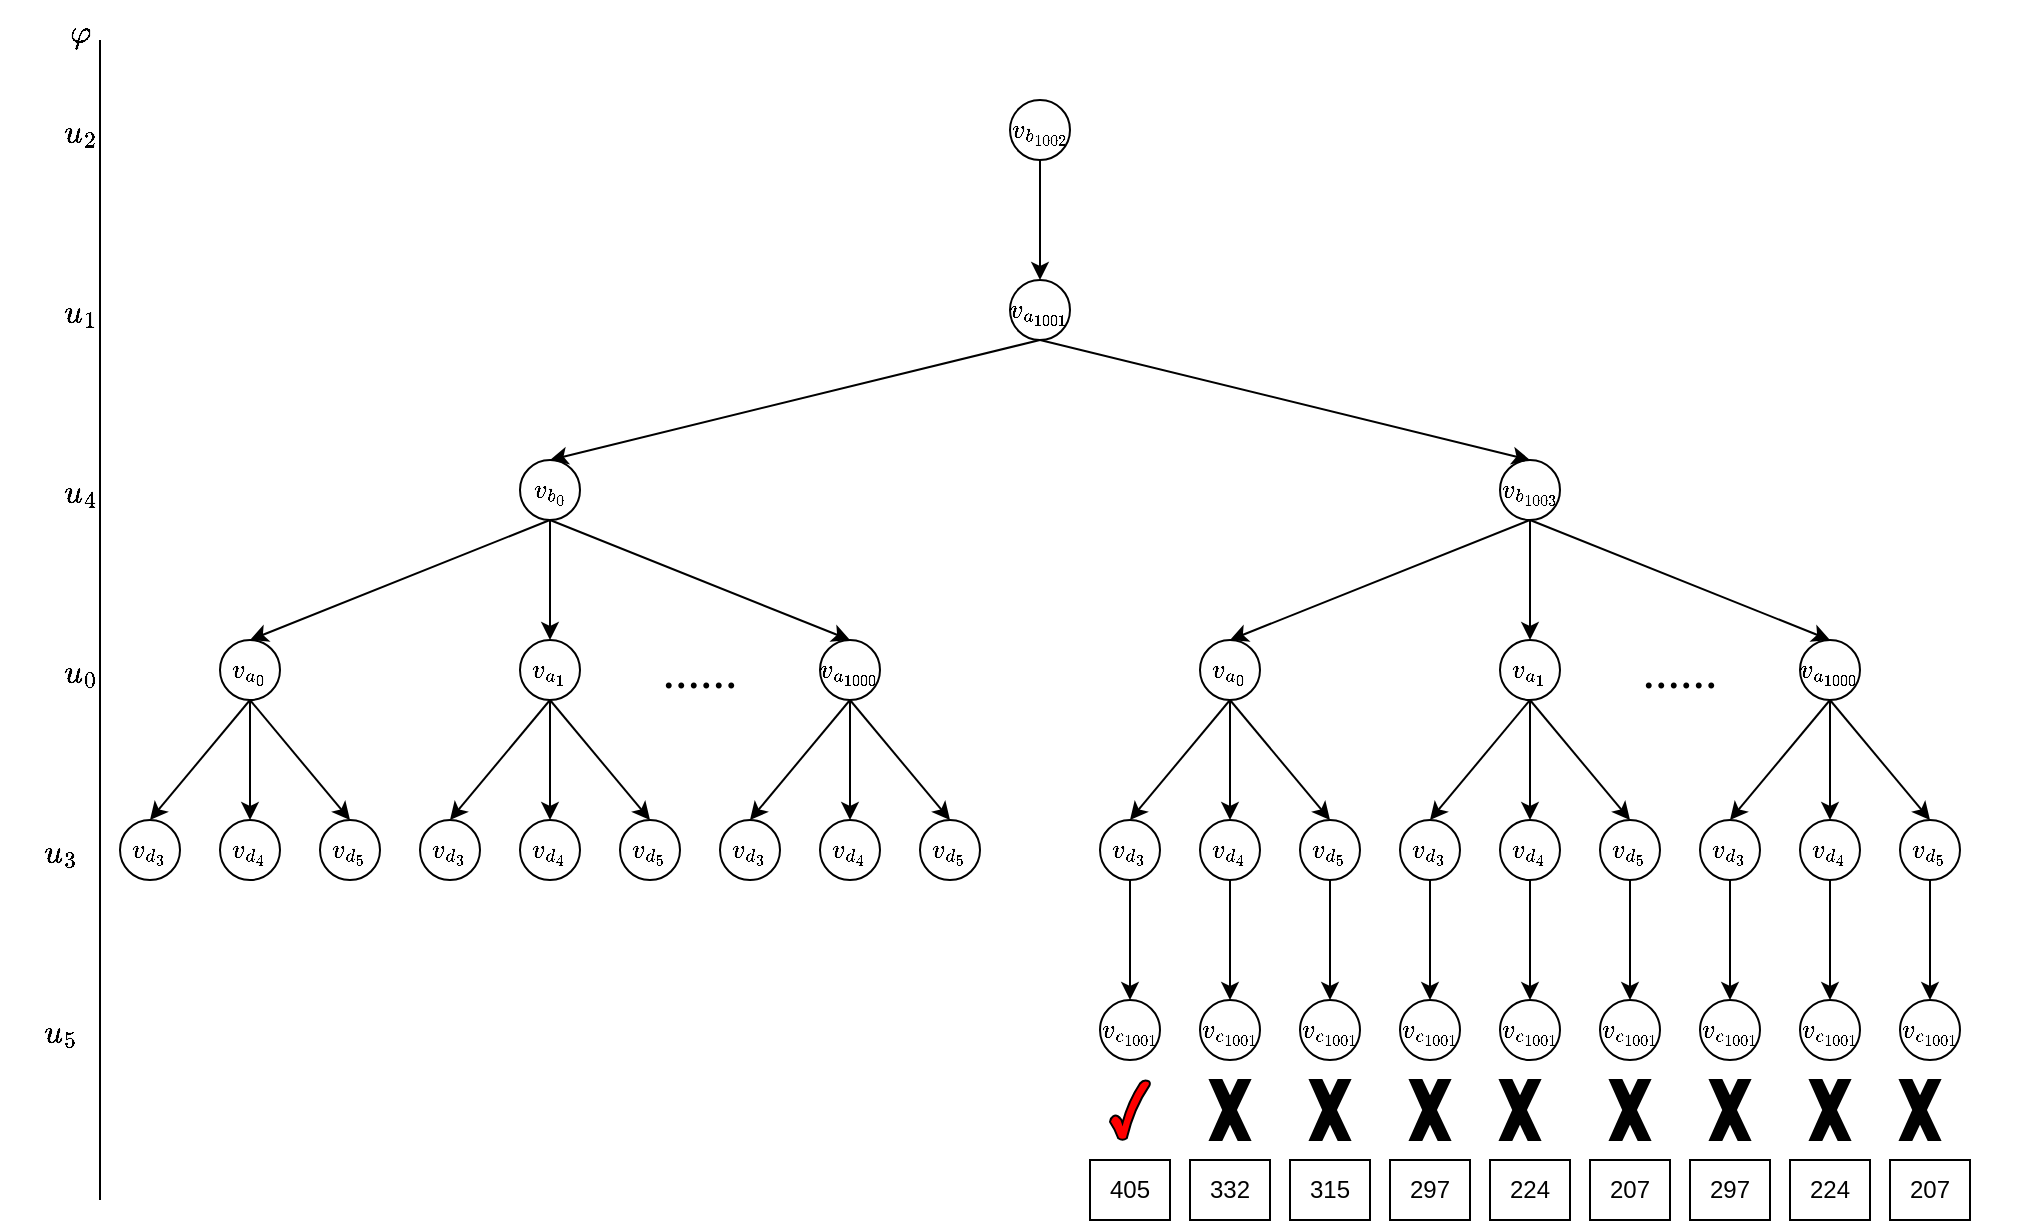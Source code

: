 <mxfile version="21.8.0" type="github">
  <diagram name="第 1 页" id="vKR55up7a1EwakZo14iR">
    <mxGraphModel dx="1026" dy="598" grid="1" gridSize="10" guides="1" tooltips="1" connect="1" arrows="1" fold="1" page="1" pageScale="1" pageWidth="1169" pageHeight="1654" math="1" shadow="0">
      <root>
        <mxCell id="0" />
        <mxCell id="1" parent="0" />
        <mxCell id="GVi7EbdyDjWJ4DMnfTLp-70" value="" style="endArrow=none;html=1;rounded=0;" parent="1" edge="1">
          <mxGeometry width="50" height="50" relative="1" as="geometry">
            <mxPoint x="50" y="660" as="sourcePoint" />
            <mxPoint x="50" y="80" as="targetPoint" />
          </mxGeometry>
        </mxCell>
        <mxCell id="GVi7EbdyDjWJ4DMnfTLp-71" value="$$\varphi$$" style="text;html=1;strokeColor=none;fillColor=none;align=center;verticalAlign=middle;whiteSpace=wrap;rounded=0;fontFamily=Times New Roman;fontSize=16;" parent="1" vertex="1">
          <mxGeometry x="10" y="60" width="60" height="30" as="geometry" />
        </mxCell>
        <mxCell id="GVi7EbdyDjWJ4DMnfTLp-72" value="$$u_2$$" style="text;html=1;strokeColor=none;fillColor=none;align=center;verticalAlign=middle;whiteSpace=wrap;rounded=0;fontFamily=Times New Roman;fontSize=16;" parent="1" vertex="1">
          <mxGeometry x="10" y="110" width="60" height="30" as="geometry" />
        </mxCell>
        <mxCell id="GVi7EbdyDjWJ4DMnfTLp-73" value="$$u_1$$" style="text;html=1;strokeColor=none;fillColor=none;align=center;verticalAlign=middle;whiteSpace=wrap;rounded=0;fontFamily=Times New Roman;fontSize=16;" parent="1" vertex="1">
          <mxGeometry x="10" y="200" width="60" height="30" as="geometry" />
        </mxCell>
        <mxCell id="GVi7EbdyDjWJ4DMnfTLp-74" value="$$u_4$$" style="text;html=1;strokeColor=none;fillColor=none;align=center;verticalAlign=middle;whiteSpace=wrap;rounded=0;fontFamily=Times New Roman;fontSize=16;" parent="1" vertex="1">
          <mxGeometry x="10" y="290" width="60" height="30" as="geometry" />
        </mxCell>
        <mxCell id="GVi7EbdyDjWJ4DMnfTLp-76" value="$$u_3$$" style="text;html=1;strokeColor=none;fillColor=none;align=center;verticalAlign=middle;whiteSpace=wrap;rounded=0;fontFamily=Times New Roman;fontSize=16;" parent="1" vertex="1">
          <mxGeometry y="470" width="60" height="30" as="geometry" />
        </mxCell>
        <mxCell id="GVi7EbdyDjWJ4DMnfTLp-77" value="$$u_5$$" style="text;html=1;strokeColor=none;fillColor=none;align=center;verticalAlign=middle;whiteSpace=wrap;rounded=0;fontFamily=Times New Roman;fontSize=16;" parent="1" vertex="1">
          <mxGeometry y="560" width="60" height="30" as="geometry" />
        </mxCell>
        <mxCell id="GVi7EbdyDjWJ4DMnfTLp-199" style="edgeStyle=none;shape=connector;rounded=0;orthogonalLoop=1;jettySize=auto;html=1;exitX=0.5;exitY=0;exitDx=0;exitDy=0;labelBackgroundColor=default;strokeColor=default;align=center;verticalAlign=middle;fontFamily=Helvetica;fontSize=11;fontColor=default;endArrow=classic;" parent="1" edge="1">
          <mxGeometry relative="1" as="geometry">
            <mxPoint x="436.5" y="120" as="sourcePoint" />
            <mxPoint x="436.5" y="120" as="targetPoint" />
          </mxGeometry>
        </mxCell>
        <mxCell id="GVi7EbdyDjWJ4DMnfTLp-254" style="edgeStyle=none;shape=connector;rounded=0;orthogonalLoop=1;jettySize=auto;html=1;exitX=0.5;exitY=1;exitDx=0;exitDy=0;entryX=0.5;entryY=0;entryDx=0;entryDy=0;labelBackgroundColor=default;strokeColor=default;align=center;verticalAlign=middle;fontFamily=Helvetica;fontSize=11;fontColor=default;endArrow=classic;" parent="1" source="GVi7EbdyDjWJ4DMnfTLp-218" target="GVi7EbdyDjWJ4DMnfTLp-251" edge="1">
          <mxGeometry relative="1" as="geometry" />
        </mxCell>
        <mxCell id="GVi7EbdyDjWJ4DMnfTLp-218" value="$$v_{b_{1002}}$$" style="ellipse;whiteSpace=wrap;html=1;aspect=fixed;fontFamily=Helvetica;fontSize=11;fontColor=default;" parent="1" vertex="1">
          <mxGeometry x="505" y="110" width="30" height="30" as="geometry" />
        </mxCell>
        <mxCell id="GVi7EbdyDjWJ4DMnfTLp-266" style="edgeStyle=none;shape=connector;rounded=0;orthogonalLoop=1;jettySize=auto;html=1;exitX=0.5;exitY=1;exitDx=0;exitDy=0;entryX=0.5;entryY=0;entryDx=0;entryDy=0;labelBackgroundColor=default;strokeColor=default;align=center;verticalAlign=middle;fontFamily=Helvetica;fontSize=11;fontColor=default;endArrow=classic;" parent="1" source="GVi7EbdyDjWJ4DMnfTLp-223" target="GVi7EbdyDjWJ4DMnfTLp-224" edge="1">
          <mxGeometry relative="1" as="geometry" />
        </mxCell>
        <mxCell id="GVi7EbdyDjWJ4DMnfTLp-267" style="edgeStyle=none;shape=connector;rounded=0;orthogonalLoop=1;jettySize=auto;html=1;exitX=0.5;exitY=1;exitDx=0;exitDy=0;labelBackgroundColor=default;strokeColor=default;align=center;verticalAlign=middle;fontFamily=Helvetica;fontSize=11;fontColor=default;endArrow=classic;" parent="1" source="GVi7EbdyDjWJ4DMnfTLp-223" target="GVi7EbdyDjWJ4DMnfTLp-225" edge="1">
          <mxGeometry relative="1" as="geometry" />
        </mxCell>
        <mxCell id="GVi7EbdyDjWJ4DMnfTLp-268" style="edgeStyle=none;shape=connector;rounded=0;orthogonalLoop=1;jettySize=auto;html=1;exitX=0.5;exitY=1;exitDx=0;exitDy=0;entryX=0.5;entryY=0;entryDx=0;entryDy=0;labelBackgroundColor=default;strokeColor=default;align=center;verticalAlign=middle;fontFamily=Helvetica;fontSize=11;fontColor=default;endArrow=classic;" parent="1" source="GVi7EbdyDjWJ4DMnfTLp-223" target="GVi7EbdyDjWJ4DMnfTLp-246" edge="1">
          <mxGeometry relative="1" as="geometry" />
        </mxCell>
        <mxCell id="GVi7EbdyDjWJ4DMnfTLp-223" value="$$v_{b_{0}}$$" style="ellipse;whiteSpace=wrap;html=1;aspect=fixed;fontFamily=Helvetica;fontSize=11;fontColor=default;" parent="1" vertex="1">
          <mxGeometry x="260" y="290" width="30" height="30" as="geometry" />
        </mxCell>
        <mxCell id="GVi7EbdyDjWJ4DMnfTLp-272" style="edgeStyle=none;shape=connector;rounded=0;orthogonalLoop=1;jettySize=auto;html=1;exitX=0.5;exitY=1;exitDx=0;exitDy=0;entryX=0.5;entryY=0;entryDx=0;entryDy=0;labelBackgroundColor=default;strokeColor=default;align=center;verticalAlign=middle;fontFamily=Helvetica;fontSize=11;fontColor=default;endArrow=classic;" parent="1" source="GVi7EbdyDjWJ4DMnfTLp-224" target="GVi7EbdyDjWJ4DMnfTLp-226" edge="1">
          <mxGeometry relative="1" as="geometry" />
        </mxCell>
        <mxCell id="GVi7EbdyDjWJ4DMnfTLp-273" style="edgeStyle=none;shape=connector;rounded=0;orthogonalLoop=1;jettySize=auto;html=1;exitX=0.5;exitY=1;exitDx=0;exitDy=0;entryX=0.5;entryY=0;entryDx=0;entryDy=0;labelBackgroundColor=default;strokeColor=default;align=center;verticalAlign=middle;fontFamily=Helvetica;fontSize=11;fontColor=default;endArrow=classic;" parent="1" source="GVi7EbdyDjWJ4DMnfTLp-224" target="GVi7EbdyDjWJ4DMnfTLp-227" edge="1">
          <mxGeometry relative="1" as="geometry" />
        </mxCell>
        <mxCell id="GVi7EbdyDjWJ4DMnfTLp-274" style="edgeStyle=none;shape=connector;rounded=0;orthogonalLoop=1;jettySize=auto;html=1;exitX=0.5;exitY=1;exitDx=0;exitDy=0;entryX=0.5;entryY=0;entryDx=0;entryDy=0;labelBackgroundColor=default;strokeColor=default;align=center;verticalAlign=middle;fontFamily=Helvetica;fontSize=11;fontColor=default;endArrow=classic;" parent="1" source="GVi7EbdyDjWJ4DMnfTLp-224" target="GVi7EbdyDjWJ4DMnfTLp-228" edge="1">
          <mxGeometry relative="1" as="geometry" />
        </mxCell>
        <mxCell id="GVi7EbdyDjWJ4DMnfTLp-224" value="$$v_{a_{0}}$$" style="ellipse;whiteSpace=wrap;html=1;aspect=fixed;fontFamily=Helvetica;fontSize=11;fontColor=default;" parent="1" vertex="1">
          <mxGeometry x="110" y="380" width="30" height="30" as="geometry" />
        </mxCell>
        <mxCell id="GVi7EbdyDjWJ4DMnfTLp-275" style="edgeStyle=none;shape=connector;rounded=0;orthogonalLoop=1;jettySize=auto;html=1;exitX=0.5;exitY=1;exitDx=0;exitDy=0;entryX=0.5;entryY=0;entryDx=0;entryDy=0;labelBackgroundColor=default;strokeColor=default;align=center;verticalAlign=middle;fontFamily=Helvetica;fontSize=11;fontColor=default;endArrow=classic;" parent="1" source="GVi7EbdyDjWJ4DMnfTLp-225" target="GVi7EbdyDjWJ4DMnfTLp-229" edge="1">
          <mxGeometry relative="1" as="geometry" />
        </mxCell>
        <mxCell id="GVi7EbdyDjWJ4DMnfTLp-276" style="edgeStyle=none;shape=connector;rounded=0;orthogonalLoop=1;jettySize=auto;html=1;exitX=0.5;exitY=1;exitDx=0;exitDy=0;entryX=0.5;entryY=0;entryDx=0;entryDy=0;labelBackgroundColor=default;strokeColor=default;align=center;verticalAlign=middle;fontFamily=Helvetica;fontSize=11;fontColor=default;endArrow=classic;" parent="1" source="GVi7EbdyDjWJ4DMnfTLp-225" target="GVi7EbdyDjWJ4DMnfTLp-232" edge="1">
          <mxGeometry relative="1" as="geometry" />
        </mxCell>
        <mxCell id="GVi7EbdyDjWJ4DMnfTLp-277" style="edgeStyle=none;shape=connector;rounded=0;orthogonalLoop=1;jettySize=auto;html=1;exitX=0.5;exitY=1;exitDx=0;exitDy=0;entryX=0.5;entryY=0;entryDx=0;entryDy=0;labelBackgroundColor=default;strokeColor=default;align=center;verticalAlign=middle;fontFamily=Helvetica;fontSize=11;fontColor=default;endArrow=classic;" parent="1" source="GVi7EbdyDjWJ4DMnfTLp-225" target="GVi7EbdyDjWJ4DMnfTLp-233" edge="1">
          <mxGeometry relative="1" as="geometry" />
        </mxCell>
        <mxCell id="GVi7EbdyDjWJ4DMnfTLp-225" value="$$v_{a_{1}}$$" style="ellipse;whiteSpace=wrap;html=1;aspect=fixed;fontFamily=Helvetica;fontSize=11;fontColor=default;" parent="1" vertex="1">
          <mxGeometry x="260" y="380" width="30" height="30" as="geometry" />
        </mxCell>
        <mxCell id="GVi7EbdyDjWJ4DMnfTLp-226" value="$$v_{d_{3}}$$" style="ellipse;whiteSpace=wrap;html=1;aspect=fixed;fontFamily=Helvetica;fontSize=11;fontColor=default;" parent="1" vertex="1">
          <mxGeometry x="60" y="470" width="30" height="30" as="geometry" />
        </mxCell>
        <mxCell id="GVi7EbdyDjWJ4DMnfTLp-227" value="$$v_{d_{4}}$$" style="ellipse;whiteSpace=wrap;html=1;aspect=fixed;fontFamily=Helvetica;fontSize=11;fontColor=default;" parent="1" vertex="1">
          <mxGeometry x="110" y="470" width="30" height="30" as="geometry" />
        </mxCell>
        <mxCell id="GVi7EbdyDjWJ4DMnfTLp-228" value="$$v_{d_{5}}$$" style="ellipse;whiteSpace=wrap;html=1;aspect=fixed;fontFamily=Helvetica;fontSize=11;fontColor=default;" parent="1" vertex="1">
          <mxGeometry x="160" y="470" width="30" height="30" as="geometry" />
        </mxCell>
        <mxCell id="GVi7EbdyDjWJ4DMnfTLp-229" value="$$v_{d_{3}}$$" style="ellipse;whiteSpace=wrap;html=1;aspect=fixed;fontFamily=Helvetica;fontSize=11;fontColor=default;" parent="1" vertex="1">
          <mxGeometry x="210" y="470" width="30" height="30" as="geometry" />
        </mxCell>
        <mxCell id="GVi7EbdyDjWJ4DMnfTLp-232" value="$$v_{d_{4}}$$" style="ellipse;whiteSpace=wrap;html=1;aspect=fixed;fontFamily=Helvetica;fontSize=11;fontColor=default;" parent="1" vertex="1">
          <mxGeometry x="260" y="470" width="30" height="30" as="geometry" />
        </mxCell>
        <mxCell id="GVi7EbdyDjWJ4DMnfTLp-233" value="$$v_{d_{5}}$$" style="ellipse;whiteSpace=wrap;html=1;aspect=fixed;fontFamily=Helvetica;fontSize=11;fontColor=default;" parent="1" vertex="1">
          <mxGeometry x="310" y="470" width="30" height="30" as="geometry" />
        </mxCell>
        <mxCell id="GVi7EbdyDjWJ4DMnfTLp-234" value="$$v_{d_{3}}$$" style="ellipse;whiteSpace=wrap;html=1;aspect=fixed;fontFamily=Helvetica;fontSize=11;fontColor=default;" parent="1" vertex="1">
          <mxGeometry x="360" y="470" width="30" height="30" as="geometry" />
        </mxCell>
        <mxCell id="GVi7EbdyDjWJ4DMnfTLp-235" value="$$v_{d_{4}}$$" style="ellipse;whiteSpace=wrap;html=1;aspect=fixed;fontFamily=Helvetica;fontSize=11;fontColor=default;" parent="1" vertex="1">
          <mxGeometry x="410" y="470" width="30" height="30" as="geometry" />
        </mxCell>
        <mxCell id="GVi7EbdyDjWJ4DMnfTLp-236" value="$$v_{d_{5}}$$" style="ellipse;whiteSpace=wrap;html=1;aspect=fixed;fontFamily=Helvetica;fontSize=11;fontColor=default;" parent="1" vertex="1">
          <mxGeometry x="460" y="470" width="30" height="30" as="geometry" />
        </mxCell>
        <mxCell id="GVi7EbdyDjWJ4DMnfTLp-290" style="edgeStyle=none;shape=connector;rounded=0;orthogonalLoop=1;jettySize=auto;html=1;exitX=0.5;exitY=1;exitDx=0;exitDy=0;entryX=0.5;entryY=0;entryDx=0;entryDy=0;labelBackgroundColor=default;strokeColor=default;align=center;verticalAlign=middle;fontFamily=Helvetica;fontSize=11;fontColor=default;endArrow=classic;" parent="1" source="GVi7EbdyDjWJ4DMnfTLp-237" target="GVi7EbdyDjWJ4DMnfTLp-257" edge="1">
          <mxGeometry relative="1" as="geometry" />
        </mxCell>
        <mxCell id="GVi7EbdyDjWJ4DMnfTLp-237" value="$$v_{d_{3}}$$" style="ellipse;whiteSpace=wrap;html=1;aspect=fixed;fontFamily=Helvetica;fontSize=11;fontColor=default;" parent="1" vertex="1">
          <mxGeometry x="550" y="470" width="30" height="30" as="geometry" />
        </mxCell>
        <mxCell id="GVi7EbdyDjWJ4DMnfTLp-291" style="edgeStyle=none;shape=connector;rounded=0;orthogonalLoop=1;jettySize=auto;html=1;exitX=0.5;exitY=1;exitDx=0;exitDy=0;entryX=0.5;entryY=0;entryDx=0;entryDy=0;labelBackgroundColor=default;strokeColor=default;align=center;verticalAlign=middle;fontFamily=Helvetica;fontSize=11;fontColor=default;endArrow=classic;" parent="1" source="GVi7EbdyDjWJ4DMnfTLp-238" target="GVi7EbdyDjWJ4DMnfTLp-258" edge="1">
          <mxGeometry relative="1" as="geometry" />
        </mxCell>
        <mxCell id="GVi7EbdyDjWJ4DMnfTLp-238" value="$$v_{d_{4}}$$" style="ellipse;whiteSpace=wrap;html=1;aspect=fixed;fontFamily=Helvetica;fontSize=11;fontColor=default;" parent="1" vertex="1">
          <mxGeometry x="600" y="470" width="30" height="30" as="geometry" />
        </mxCell>
        <mxCell id="GVi7EbdyDjWJ4DMnfTLp-292" style="edgeStyle=none;shape=connector;rounded=0;orthogonalLoop=1;jettySize=auto;html=1;exitX=0.5;exitY=1;exitDx=0;exitDy=0;entryX=0.5;entryY=0;entryDx=0;entryDy=0;labelBackgroundColor=default;strokeColor=default;align=center;verticalAlign=middle;fontFamily=Helvetica;fontSize=11;fontColor=default;endArrow=classic;" parent="1" source="GVi7EbdyDjWJ4DMnfTLp-239" target="GVi7EbdyDjWJ4DMnfTLp-259" edge="1">
          <mxGeometry relative="1" as="geometry" />
        </mxCell>
        <mxCell id="GVi7EbdyDjWJ4DMnfTLp-239" value="$$v_{d_{5}}$$" style="ellipse;whiteSpace=wrap;html=1;aspect=fixed;fontFamily=Helvetica;fontSize=11;fontColor=default;" parent="1" vertex="1">
          <mxGeometry x="650" y="470" width="30" height="30" as="geometry" />
        </mxCell>
        <mxCell id="GVi7EbdyDjWJ4DMnfTLp-293" style="edgeStyle=none;shape=connector;rounded=0;orthogonalLoop=1;jettySize=auto;html=1;exitX=0.5;exitY=1;exitDx=0;exitDy=0;entryX=0.5;entryY=0;entryDx=0;entryDy=0;labelBackgroundColor=default;strokeColor=default;align=center;verticalAlign=middle;fontFamily=Helvetica;fontSize=11;fontColor=default;endArrow=classic;" parent="1" source="GVi7EbdyDjWJ4DMnfTLp-240" target="GVi7EbdyDjWJ4DMnfTLp-260" edge="1">
          <mxGeometry relative="1" as="geometry" />
        </mxCell>
        <mxCell id="GVi7EbdyDjWJ4DMnfTLp-240" value="$$v_{d_{3}}$$" style="ellipse;whiteSpace=wrap;html=1;aspect=fixed;fontFamily=Helvetica;fontSize=11;fontColor=default;" parent="1" vertex="1">
          <mxGeometry x="700" y="470" width="30" height="30" as="geometry" />
        </mxCell>
        <mxCell id="GVi7EbdyDjWJ4DMnfTLp-294" style="edgeStyle=none;shape=connector;rounded=0;orthogonalLoop=1;jettySize=auto;html=1;exitX=0.5;exitY=1;exitDx=0;exitDy=0;entryX=0.5;entryY=0;entryDx=0;entryDy=0;labelBackgroundColor=default;strokeColor=default;align=center;verticalAlign=middle;fontFamily=Helvetica;fontSize=11;fontColor=default;endArrow=classic;" parent="1" source="GVi7EbdyDjWJ4DMnfTLp-241" target="GVi7EbdyDjWJ4DMnfTLp-261" edge="1">
          <mxGeometry relative="1" as="geometry" />
        </mxCell>
        <mxCell id="GVi7EbdyDjWJ4DMnfTLp-241" value="$$v_{d_{4}}$$" style="ellipse;whiteSpace=wrap;html=1;aspect=fixed;fontFamily=Helvetica;fontSize=11;fontColor=default;" parent="1" vertex="1">
          <mxGeometry x="750" y="470" width="30" height="30" as="geometry" />
        </mxCell>
        <mxCell id="GVi7EbdyDjWJ4DMnfTLp-296" style="edgeStyle=none;shape=connector;rounded=0;orthogonalLoop=1;jettySize=auto;html=1;exitX=0.5;exitY=1;exitDx=0;exitDy=0;entryX=0.5;entryY=0;entryDx=0;entryDy=0;labelBackgroundColor=default;strokeColor=default;align=center;verticalAlign=middle;fontFamily=Helvetica;fontSize=11;fontColor=default;endArrow=classic;" parent="1" source="GVi7EbdyDjWJ4DMnfTLp-242" target="GVi7EbdyDjWJ4DMnfTLp-262" edge="1">
          <mxGeometry relative="1" as="geometry" />
        </mxCell>
        <mxCell id="GVi7EbdyDjWJ4DMnfTLp-242" value="$$v_{d_{5}}$$" style="ellipse;whiteSpace=wrap;html=1;aspect=fixed;fontFamily=Helvetica;fontSize=11;fontColor=default;" parent="1" vertex="1">
          <mxGeometry x="800" y="470" width="30" height="30" as="geometry" />
        </mxCell>
        <mxCell id="GVi7EbdyDjWJ4DMnfTLp-297" style="edgeStyle=none;shape=connector;rounded=0;orthogonalLoop=1;jettySize=auto;html=1;exitX=0.5;exitY=1;exitDx=0;exitDy=0;entryX=0.5;entryY=0;entryDx=0;entryDy=0;labelBackgroundColor=default;strokeColor=default;align=center;verticalAlign=middle;fontFamily=Helvetica;fontSize=11;fontColor=default;endArrow=classic;" parent="1" source="GVi7EbdyDjWJ4DMnfTLp-243" target="GVi7EbdyDjWJ4DMnfTLp-263" edge="1">
          <mxGeometry relative="1" as="geometry" />
        </mxCell>
        <mxCell id="GVi7EbdyDjWJ4DMnfTLp-243" value="$$v_{d_{3}}$$" style="ellipse;whiteSpace=wrap;html=1;aspect=fixed;fontFamily=Helvetica;fontSize=11;fontColor=default;" parent="1" vertex="1">
          <mxGeometry x="850" y="470" width="30" height="30" as="geometry" />
        </mxCell>
        <mxCell id="GVi7EbdyDjWJ4DMnfTLp-298" style="edgeStyle=none;shape=connector;rounded=0;orthogonalLoop=1;jettySize=auto;html=1;exitX=0.5;exitY=1;exitDx=0;exitDy=0;entryX=0.5;entryY=0;entryDx=0;entryDy=0;labelBackgroundColor=default;strokeColor=default;align=center;verticalAlign=middle;fontFamily=Helvetica;fontSize=11;fontColor=default;endArrow=classic;" parent="1" source="GVi7EbdyDjWJ4DMnfTLp-244" target="GVi7EbdyDjWJ4DMnfTLp-264" edge="1">
          <mxGeometry relative="1" as="geometry" />
        </mxCell>
        <mxCell id="GVi7EbdyDjWJ4DMnfTLp-244" value="$$v_{d_{4}}$$" style="ellipse;whiteSpace=wrap;html=1;aspect=fixed;fontFamily=Helvetica;fontSize=11;fontColor=default;" parent="1" vertex="1">
          <mxGeometry x="900" y="470" width="30" height="30" as="geometry" />
        </mxCell>
        <mxCell id="GVi7EbdyDjWJ4DMnfTLp-299" style="edgeStyle=none;shape=connector;rounded=0;orthogonalLoop=1;jettySize=auto;html=1;exitX=0.5;exitY=1;exitDx=0;exitDy=0;entryX=0.5;entryY=0;entryDx=0;entryDy=0;labelBackgroundColor=default;strokeColor=default;align=center;verticalAlign=middle;fontFamily=Helvetica;fontSize=11;fontColor=default;endArrow=classic;" parent="1" source="GVi7EbdyDjWJ4DMnfTLp-245" target="GVi7EbdyDjWJ4DMnfTLp-265" edge="1">
          <mxGeometry relative="1" as="geometry" />
        </mxCell>
        <mxCell id="GVi7EbdyDjWJ4DMnfTLp-245" value="$$v_{d_{5}}$$" style="ellipse;whiteSpace=wrap;html=1;aspect=fixed;fontFamily=Helvetica;fontSize=11;fontColor=default;" parent="1" vertex="1">
          <mxGeometry x="950" y="470" width="30" height="30" as="geometry" />
        </mxCell>
        <mxCell id="GVi7EbdyDjWJ4DMnfTLp-278" style="edgeStyle=none;shape=connector;rounded=0;orthogonalLoop=1;jettySize=auto;html=1;exitX=0.5;exitY=1;exitDx=0;exitDy=0;entryX=0.5;entryY=0;entryDx=0;entryDy=0;labelBackgroundColor=default;strokeColor=default;align=center;verticalAlign=middle;fontFamily=Helvetica;fontSize=11;fontColor=default;endArrow=classic;" parent="1" source="GVi7EbdyDjWJ4DMnfTLp-246" target="GVi7EbdyDjWJ4DMnfTLp-234" edge="1">
          <mxGeometry relative="1" as="geometry" />
        </mxCell>
        <mxCell id="GVi7EbdyDjWJ4DMnfTLp-279" style="edgeStyle=none;shape=connector;rounded=0;orthogonalLoop=1;jettySize=auto;html=1;exitX=0.5;exitY=1;exitDx=0;exitDy=0;entryX=0.5;entryY=0;entryDx=0;entryDy=0;labelBackgroundColor=default;strokeColor=default;align=center;verticalAlign=middle;fontFamily=Helvetica;fontSize=11;fontColor=default;endArrow=classic;" parent="1" source="GVi7EbdyDjWJ4DMnfTLp-246" target="GVi7EbdyDjWJ4DMnfTLp-235" edge="1">
          <mxGeometry relative="1" as="geometry" />
        </mxCell>
        <mxCell id="GVi7EbdyDjWJ4DMnfTLp-280" style="edgeStyle=none;shape=connector;rounded=0;orthogonalLoop=1;jettySize=auto;html=1;exitX=0.5;exitY=1;exitDx=0;exitDy=0;entryX=0.5;entryY=0;entryDx=0;entryDy=0;labelBackgroundColor=default;strokeColor=default;align=center;verticalAlign=middle;fontFamily=Helvetica;fontSize=11;fontColor=default;endArrow=classic;" parent="1" source="GVi7EbdyDjWJ4DMnfTLp-246" target="GVi7EbdyDjWJ4DMnfTLp-236" edge="1">
          <mxGeometry relative="1" as="geometry" />
        </mxCell>
        <mxCell id="GVi7EbdyDjWJ4DMnfTLp-246" value="$$v_{a_{1000}}$$" style="ellipse;whiteSpace=wrap;html=1;aspect=fixed;fontFamily=Helvetica;fontSize=11;fontColor=default;" parent="1" vertex="1">
          <mxGeometry x="410" y="380" width="30" height="30" as="geometry" />
        </mxCell>
        <mxCell id="GVi7EbdyDjWJ4DMnfTLp-281" style="edgeStyle=none;shape=connector;rounded=0;orthogonalLoop=1;jettySize=auto;html=1;exitX=0.5;exitY=1;exitDx=0;exitDy=0;entryX=0.5;entryY=0;entryDx=0;entryDy=0;labelBackgroundColor=default;strokeColor=default;align=center;verticalAlign=middle;fontFamily=Helvetica;fontSize=11;fontColor=default;endArrow=classic;" parent="1" source="GVi7EbdyDjWJ4DMnfTLp-247" target="GVi7EbdyDjWJ4DMnfTLp-237" edge="1">
          <mxGeometry relative="1" as="geometry" />
        </mxCell>
        <mxCell id="GVi7EbdyDjWJ4DMnfTLp-282" style="edgeStyle=none;shape=connector;rounded=0;orthogonalLoop=1;jettySize=auto;html=1;exitX=0.5;exitY=1;exitDx=0;exitDy=0;entryX=0.5;entryY=0;entryDx=0;entryDy=0;labelBackgroundColor=default;strokeColor=default;align=center;verticalAlign=middle;fontFamily=Helvetica;fontSize=11;fontColor=default;endArrow=classic;" parent="1" source="GVi7EbdyDjWJ4DMnfTLp-247" target="GVi7EbdyDjWJ4DMnfTLp-238" edge="1">
          <mxGeometry relative="1" as="geometry" />
        </mxCell>
        <mxCell id="GVi7EbdyDjWJ4DMnfTLp-283" style="edgeStyle=none;shape=connector;rounded=0;orthogonalLoop=1;jettySize=auto;html=1;exitX=0.5;exitY=1;exitDx=0;exitDy=0;entryX=0.5;entryY=0;entryDx=0;entryDy=0;labelBackgroundColor=default;strokeColor=default;align=center;verticalAlign=middle;fontFamily=Helvetica;fontSize=11;fontColor=default;endArrow=classic;" parent="1" source="GVi7EbdyDjWJ4DMnfTLp-247" target="GVi7EbdyDjWJ4DMnfTLp-239" edge="1">
          <mxGeometry relative="1" as="geometry" />
        </mxCell>
        <mxCell id="GVi7EbdyDjWJ4DMnfTLp-247" value="$$v_{a_{0}}$$" style="ellipse;whiteSpace=wrap;html=1;aspect=fixed;fontFamily=Helvetica;fontSize=11;fontColor=default;" parent="1" vertex="1">
          <mxGeometry x="600" y="380" width="30" height="30" as="geometry" />
        </mxCell>
        <mxCell id="GVi7EbdyDjWJ4DMnfTLp-284" style="edgeStyle=none;shape=connector;rounded=0;orthogonalLoop=1;jettySize=auto;html=1;exitX=0.5;exitY=1;exitDx=0;exitDy=0;entryX=0.5;entryY=0;entryDx=0;entryDy=0;labelBackgroundColor=default;strokeColor=default;align=center;verticalAlign=middle;fontFamily=Helvetica;fontSize=11;fontColor=default;endArrow=classic;" parent="1" source="GVi7EbdyDjWJ4DMnfTLp-248" target="GVi7EbdyDjWJ4DMnfTLp-240" edge="1">
          <mxGeometry relative="1" as="geometry" />
        </mxCell>
        <mxCell id="GVi7EbdyDjWJ4DMnfTLp-285" style="edgeStyle=none;shape=connector;rounded=0;orthogonalLoop=1;jettySize=auto;html=1;exitX=0.5;exitY=1;exitDx=0;exitDy=0;entryX=0.5;entryY=0;entryDx=0;entryDy=0;labelBackgroundColor=default;strokeColor=default;align=center;verticalAlign=middle;fontFamily=Helvetica;fontSize=11;fontColor=default;endArrow=classic;" parent="1" source="GVi7EbdyDjWJ4DMnfTLp-248" target="GVi7EbdyDjWJ4DMnfTLp-241" edge="1">
          <mxGeometry relative="1" as="geometry" />
        </mxCell>
        <mxCell id="GVi7EbdyDjWJ4DMnfTLp-286" style="edgeStyle=none;shape=connector;rounded=0;orthogonalLoop=1;jettySize=auto;html=1;exitX=0.5;exitY=1;exitDx=0;exitDy=0;entryX=0.5;entryY=0;entryDx=0;entryDy=0;labelBackgroundColor=default;strokeColor=default;align=center;verticalAlign=middle;fontFamily=Helvetica;fontSize=11;fontColor=default;endArrow=classic;" parent="1" source="GVi7EbdyDjWJ4DMnfTLp-248" target="GVi7EbdyDjWJ4DMnfTLp-242" edge="1">
          <mxGeometry relative="1" as="geometry" />
        </mxCell>
        <mxCell id="GVi7EbdyDjWJ4DMnfTLp-248" value="$$v_{a_{1}}$$" style="ellipse;whiteSpace=wrap;html=1;aspect=fixed;fontFamily=Helvetica;fontSize=11;fontColor=default;" parent="1" vertex="1">
          <mxGeometry x="750" y="380" width="30" height="30" as="geometry" />
        </mxCell>
        <mxCell id="GVi7EbdyDjWJ4DMnfTLp-287" style="edgeStyle=none;shape=connector;rounded=0;orthogonalLoop=1;jettySize=auto;html=1;exitX=0.5;exitY=1;exitDx=0;exitDy=0;entryX=0.5;entryY=0;entryDx=0;entryDy=0;labelBackgroundColor=default;strokeColor=default;align=center;verticalAlign=middle;fontFamily=Helvetica;fontSize=11;fontColor=default;endArrow=classic;" parent="1" source="GVi7EbdyDjWJ4DMnfTLp-249" target="GVi7EbdyDjWJ4DMnfTLp-243" edge="1">
          <mxGeometry relative="1" as="geometry" />
        </mxCell>
        <mxCell id="GVi7EbdyDjWJ4DMnfTLp-288" style="edgeStyle=none;shape=connector;rounded=0;orthogonalLoop=1;jettySize=auto;html=1;exitX=0.5;exitY=1;exitDx=0;exitDy=0;entryX=0.5;entryY=0;entryDx=0;entryDy=0;labelBackgroundColor=default;strokeColor=default;align=center;verticalAlign=middle;fontFamily=Helvetica;fontSize=11;fontColor=default;endArrow=classic;" parent="1" source="GVi7EbdyDjWJ4DMnfTLp-249" target="GVi7EbdyDjWJ4DMnfTLp-244" edge="1">
          <mxGeometry relative="1" as="geometry" />
        </mxCell>
        <mxCell id="GVi7EbdyDjWJ4DMnfTLp-289" style="edgeStyle=none;shape=connector;rounded=0;orthogonalLoop=1;jettySize=auto;html=1;exitX=0.5;exitY=1;exitDx=0;exitDy=0;entryX=0.5;entryY=0;entryDx=0;entryDy=0;labelBackgroundColor=default;strokeColor=default;align=center;verticalAlign=middle;fontFamily=Helvetica;fontSize=11;fontColor=default;endArrow=classic;" parent="1" source="GVi7EbdyDjWJ4DMnfTLp-249" target="GVi7EbdyDjWJ4DMnfTLp-245" edge="1">
          <mxGeometry relative="1" as="geometry" />
        </mxCell>
        <mxCell id="GVi7EbdyDjWJ4DMnfTLp-249" value="$$v_{a_{1000}}$$" style="ellipse;whiteSpace=wrap;html=1;aspect=fixed;fontFamily=Helvetica;fontSize=11;fontColor=default;" parent="1" vertex="1">
          <mxGeometry x="900" y="380" width="30" height="30" as="geometry" />
        </mxCell>
        <mxCell id="GVi7EbdyDjWJ4DMnfTLp-269" style="edgeStyle=none;shape=connector;rounded=0;orthogonalLoop=1;jettySize=auto;html=1;exitX=1;exitY=0.5;exitDx=0;exitDy=0;entryX=0.5;entryY=0;entryDx=0;entryDy=0;labelBackgroundColor=default;strokeColor=default;align=center;verticalAlign=middle;fontFamily=Helvetica;fontSize=11;fontColor=default;endArrow=classic;" parent="1" source="GVi7EbdyDjWJ4DMnfTLp-250" target="GVi7EbdyDjWJ4DMnfTLp-247" edge="1">
          <mxGeometry relative="1" as="geometry" />
        </mxCell>
        <mxCell id="GVi7EbdyDjWJ4DMnfTLp-270" style="edgeStyle=none;shape=connector;rounded=0;orthogonalLoop=1;jettySize=auto;html=1;exitX=1;exitY=0.5;exitDx=0;exitDy=0;entryX=0.5;entryY=0;entryDx=0;entryDy=0;labelBackgroundColor=default;strokeColor=default;align=center;verticalAlign=middle;fontFamily=Helvetica;fontSize=11;fontColor=default;endArrow=classic;" parent="1" source="GVi7EbdyDjWJ4DMnfTLp-250" target="GVi7EbdyDjWJ4DMnfTLp-248" edge="1">
          <mxGeometry relative="1" as="geometry" />
        </mxCell>
        <mxCell id="GVi7EbdyDjWJ4DMnfTLp-271" style="edgeStyle=none;shape=connector;rounded=0;orthogonalLoop=1;jettySize=auto;html=1;exitX=1;exitY=0.5;exitDx=0;exitDy=0;entryX=0.5;entryY=0;entryDx=0;entryDy=0;labelBackgroundColor=default;strokeColor=default;align=center;verticalAlign=middle;fontFamily=Helvetica;fontSize=11;fontColor=default;endArrow=classic;" parent="1" source="GVi7EbdyDjWJ4DMnfTLp-250" target="GVi7EbdyDjWJ4DMnfTLp-249" edge="1">
          <mxGeometry relative="1" as="geometry" />
        </mxCell>
        <mxCell id="GVi7EbdyDjWJ4DMnfTLp-250" value="$$v_{b_{1003}}$$" style="ellipse;whiteSpace=wrap;html=1;aspect=fixed;fontFamily=Helvetica;fontSize=11;fontColor=default;direction=south;" parent="1" vertex="1">
          <mxGeometry x="750" y="290" width="30" height="30" as="geometry" />
        </mxCell>
        <mxCell id="GVi7EbdyDjWJ4DMnfTLp-255" style="edgeStyle=none;shape=connector;rounded=0;orthogonalLoop=1;jettySize=auto;html=1;exitX=0.5;exitY=1;exitDx=0;exitDy=0;entryX=0.5;entryY=0;entryDx=0;entryDy=0;labelBackgroundColor=default;strokeColor=default;align=center;verticalAlign=middle;fontFamily=Helvetica;fontSize=11;fontColor=default;endArrow=classic;" parent="1" source="GVi7EbdyDjWJ4DMnfTLp-251" target="GVi7EbdyDjWJ4DMnfTLp-223" edge="1">
          <mxGeometry relative="1" as="geometry" />
        </mxCell>
        <mxCell id="GVi7EbdyDjWJ4DMnfTLp-256" style="edgeStyle=none;shape=connector;rounded=0;orthogonalLoop=1;jettySize=auto;html=1;exitX=0.5;exitY=1;exitDx=0;exitDy=0;entryX=0;entryY=0.5;entryDx=0;entryDy=0;labelBackgroundColor=default;strokeColor=default;align=center;verticalAlign=middle;fontFamily=Helvetica;fontSize=11;fontColor=default;endArrow=classic;" parent="1" source="GVi7EbdyDjWJ4DMnfTLp-251" target="GVi7EbdyDjWJ4DMnfTLp-250" edge="1">
          <mxGeometry relative="1" as="geometry" />
        </mxCell>
        <mxCell id="GVi7EbdyDjWJ4DMnfTLp-251" value="$$v_{a_{1001}}$$" style="ellipse;whiteSpace=wrap;html=1;aspect=fixed;fontFamily=Helvetica;fontSize=11;fontColor=default;" parent="1" vertex="1">
          <mxGeometry x="505" y="200" width="30" height="30" as="geometry" />
        </mxCell>
        <mxCell id="GVi7EbdyDjWJ4DMnfTLp-257" value="$$v_{c_{1001}}$$" style="ellipse;whiteSpace=wrap;html=1;aspect=fixed;fontFamily=Helvetica;fontSize=11;fontColor=default;" parent="1" vertex="1">
          <mxGeometry x="550" y="560" width="30" height="30" as="geometry" />
        </mxCell>
        <mxCell id="GVi7EbdyDjWJ4DMnfTLp-258" value="$$v_{c_{1001}}$$" style="ellipse;whiteSpace=wrap;html=1;aspect=fixed;fontFamily=Helvetica;fontSize=11;fontColor=default;" parent="1" vertex="1">
          <mxGeometry x="600" y="560" width="30" height="30" as="geometry" />
        </mxCell>
        <mxCell id="GVi7EbdyDjWJ4DMnfTLp-259" value="$$v_{c_{1001}}$$" style="ellipse;whiteSpace=wrap;html=1;aspect=fixed;fontFamily=Helvetica;fontSize=11;fontColor=default;" parent="1" vertex="1">
          <mxGeometry x="650" y="560" width="30" height="30" as="geometry" />
        </mxCell>
        <mxCell id="GVi7EbdyDjWJ4DMnfTLp-260" value="$$v_{c_{1001}}$$" style="ellipse;whiteSpace=wrap;html=1;aspect=fixed;fontFamily=Helvetica;fontSize=11;fontColor=default;" parent="1" vertex="1">
          <mxGeometry x="700" y="560" width="30" height="30" as="geometry" />
        </mxCell>
        <mxCell id="GVi7EbdyDjWJ4DMnfTLp-261" value="$$v_{c_{1001}}$$" style="ellipse;whiteSpace=wrap;html=1;aspect=fixed;fontFamily=Helvetica;fontSize=11;fontColor=default;" parent="1" vertex="1">
          <mxGeometry x="750" y="560" width="30" height="30" as="geometry" />
        </mxCell>
        <mxCell id="GVi7EbdyDjWJ4DMnfTLp-262" value="$$v_{c_{1001}}$$" style="ellipse;whiteSpace=wrap;html=1;aspect=fixed;fontFamily=Helvetica;fontSize=11;fontColor=default;" parent="1" vertex="1">
          <mxGeometry x="800" y="560" width="30" height="30" as="geometry" />
        </mxCell>
        <mxCell id="GVi7EbdyDjWJ4DMnfTLp-263" value="$$v_{c_{1001}}$$" style="ellipse;whiteSpace=wrap;html=1;aspect=fixed;fontFamily=Helvetica;fontSize=11;fontColor=default;" parent="1" vertex="1">
          <mxGeometry x="850" y="560" width="30" height="30" as="geometry" />
        </mxCell>
        <mxCell id="GVi7EbdyDjWJ4DMnfTLp-264" value="$$v_{c_{1001}}$$" style="ellipse;whiteSpace=wrap;html=1;aspect=fixed;fontFamily=Helvetica;fontSize=11;fontColor=default;" parent="1" vertex="1">
          <mxGeometry x="900" y="560" width="30" height="30" as="geometry" />
        </mxCell>
        <mxCell id="GVi7EbdyDjWJ4DMnfTLp-265" value="$$v_{c_{1001}}$$" style="ellipse;whiteSpace=wrap;html=1;aspect=fixed;fontFamily=Helvetica;fontSize=11;fontColor=default;" parent="1" vertex="1">
          <mxGeometry x="950" y="560" width="30" height="30" as="geometry" />
        </mxCell>
        <mxCell id="GVi7EbdyDjWJ4DMnfTLp-300" value="$$u_0$$" style="text;html=1;strokeColor=none;fillColor=none;align=center;verticalAlign=middle;whiteSpace=wrap;rounded=0;fontFamily=Times New Roman;fontSize=16;" parent="1" vertex="1">
          <mxGeometry x="10" y="380" width="60" height="30" as="geometry" />
        </mxCell>
        <mxCell id="GVi7EbdyDjWJ4DMnfTLp-301" value="......" style="text;html=1;strokeColor=none;fillColor=none;align=center;verticalAlign=middle;whiteSpace=wrap;rounded=0;fontSize=25;fontFamily=Times New Roman;fontColor=default;" parent="1" vertex="1">
          <mxGeometry x="320" y="380" width="60" height="30" as="geometry" />
        </mxCell>
        <mxCell id="GVi7EbdyDjWJ4DMnfTLp-302" value="......" style="text;html=1;strokeColor=none;fillColor=none;align=center;verticalAlign=middle;whiteSpace=wrap;rounded=0;fontSize=25;fontFamily=Times New Roman;fontColor=default;" parent="1" vertex="1">
          <mxGeometry x="810" y="380" width="60" height="30" as="geometry" />
        </mxCell>
        <mxCell id="GVi7EbdyDjWJ4DMnfTLp-306" value="" style="verticalLabelPosition=bottom;verticalAlign=top;html=1;shape=mxgraph.basic.tick;fontFamily=Helvetica;fontSize=11;fontColor=#000000;fillColor=#ff0000;" parent="1" vertex="1">
          <mxGeometry x="555" y="600" width="20" height="30" as="geometry" />
        </mxCell>
        <mxCell id="GVi7EbdyDjWJ4DMnfTLp-307" value="" style="verticalLabelPosition=bottom;verticalAlign=top;html=1;shape=mxgraph.basic.x;fontFamily=Helvetica;fontSize=11;fontColor=default;fillColor=#000000;" parent="1" vertex="1">
          <mxGeometry x="605" y="600" width="20" height="30" as="geometry" />
        </mxCell>
        <mxCell id="GVi7EbdyDjWJ4DMnfTLp-308" value="" style="verticalLabelPosition=bottom;verticalAlign=top;html=1;shape=mxgraph.basic.x;fontFamily=Helvetica;fontSize=11;fontColor=default;fillColor=#000000;" parent="1" vertex="1">
          <mxGeometry x="655" y="600" width="20" height="30" as="geometry" />
        </mxCell>
        <mxCell id="GVi7EbdyDjWJ4DMnfTLp-310" value="" style="verticalLabelPosition=bottom;verticalAlign=top;html=1;shape=mxgraph.basic.x;fontFamily=Helvetica;fontSize=11;fontColor=default;fillColor=#000000;" parent="1" vertex="1">
          <mxGeometry x="705" y="600" width="20" height="30" as="geometry" />
        </mxCell>
        <mxCell id="GVi7EbdyDjWJ4DMnfTLp-312" value="" style="verticalLabelPosition=bottom;verticalAlign=top;html=1;shape=mxgraph.basic.x;fontFamily=Helvetica;fontSize=11;fontColor=default;fillColor=#000000;" parent="1" vertex="1">
          <mxGeometry x="750" y="600" width="20" height="30" as="geometry" />
        </mxCell>
        <mxCell id="GVi7EbdyDjWJ4DMnfTLp-314" value="" style="verticalLabelPosition=bottom;verticalAlign=top;html=1;shape=mxgraph.basic.x;fontFamily=Helvetica;fontSize=11;fontColor=default;fillColor=#000000;" parent="1" vertex="1">
          <mxGeometry x="805" y="600" width="20" height="30" as="geometry" />
        </mxCell>
        <mxCell id="GVi7EbdyDjWJ4DMnfTLp-315" value="" style="verticalLabelPosition=bottom;verticalAlign=top;html=1;shape=mxgraph.basic.x;fontFamily=Helvetica;fontSize=11;fontColor=default;fillColor=#000000;" parent="1" vertex="1">
          <mxGeometry x="855" y="600" width="20" height="30" as="geometry" />
        </mxCell>
        <mxCell id="GVi7EbdyDjWJ4DMnfTLp-316" value="" style="verticalLabelPosition=bottom;verticalAlign=top;html=1;shape=mxgraph.basic.x;fontFamily=Helvetica;fontSize=11;fontColor=default;fillColor=#000000;" parent="1" vertex="1">
          <mxGeometry x="905" y="600" width="20" height="30" as="geometry" />
        </mxCell>
        <mxCell id="GVi7EbdyDjWJ4DMnfTLp-317" value="" style="verticalLabelPosition=bottom;verticalAlign=top;html=1;shape=mxgraph.basic.x;fontFamily=Helvetica;fontSize=11;fontColor=default;fillColor=#000000;" parent="1" vertex="1">
          <mxGeometry x="950" y="600" width="20" height="30" as="geometry" />
        </mxCell>
        <mxCell id="u1XHl9gJ4mzJw__E1MkO-1" value="405" style="rounded=0;whiteSpace=wrap;html=1;" vertex="1" parent="1">
          <mxGeometry x="545" y="640" width="40" height="30" as="geometry" />
        </mxCell>
        <mxCell id="u1XHl9gJ4mzJw__E1MkO-2" value="332" style="rounded=0;whiteSpace=wrap;html=1;" vertex="1" parent="1">
          <mxGeometry x="595" y="640" width="40" height="30" as="geometry" />
        </mxCell>
        <mxCell id="u1XHl9gJ4mzJw__E1MkO-3" value="315" style="rounded=0;whiteSpace=wrap;html=1;" vertex="1" parent="1">
          <mxGeometry x="645" y="640" width="40" height="30" as="geometry" />
        </mxCell>
        <mxCell id="u1XHl9gJ4mzJw__E1MkO-4" value="297" style="rounded=0;whiteSpace=wrap;html=1;" vertex="1" parent="1">
          <mxGeometry x="695" y="640" width="40" height="30" as="geometry" />
        </mxCell>
        <mxCell id="u1XHl9gJ4mzJw__E1MkO-5" value="224" style="rounded=0;whiteSpace=wrap;html=1;" vertex="1" parent="1">
          <mxGeometry x="745" y="640" width="40" height="30" as="geometry" />
        </mxCell>
        <mxCell id="u1XHl9gJ4mzJw__E1MkO-6" value="207" style="rounded=0;whiteSpace=wrap;html=1;" vertex="1" parent="1">
          <mxGeometry x="795" y="640" width="40" height="30" as="geometry" />
        </mxCell>
        <mxCell id="u1XHl9gJ4mzJw__E1MkO-7" value="297" style="rounded=0;whiteSpace=wrap;html=1;" vertex="1" parent="1">
          <mxGeometry x="845" y="640" width="40" height="30" as="geometry" />
        </mxCell>
        <mxCell id="u1XHl9gJ4mzJw__E1MkO-8" value="224" style="rounded=0;whiteSpace=wrap;html=1;" vertex="1" parent="1">
          <mxGeometry x="895" y="640" width="40" height="30" as="geometry" />
        </mxCell>
        <mxCell id="u1XHl9gJ4mzJw__E1MkO-9" value="207" style="rounded=0;whiteSpace=wrap;html=1;" vertex="1" parent="1">
          <mxGeometry x="945" y="640" width="40" height="30" as="geometry" />
        </mxCell>
      </root>
    </mxGraphModel>
  </diagram>
</mxfile>
